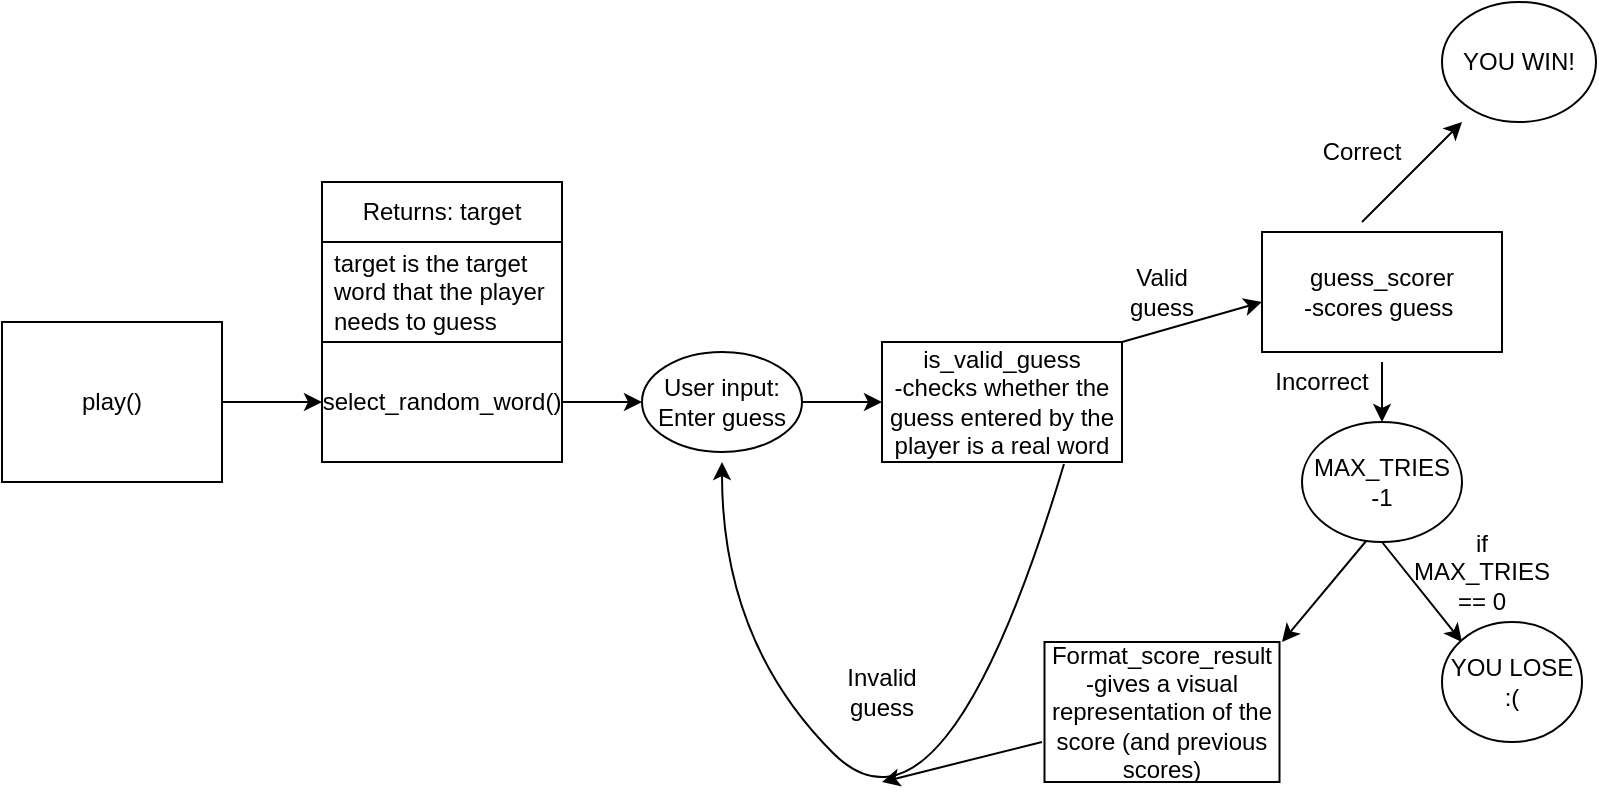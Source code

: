 <mxfile version="21.7.5" type="device">
  <diagram name="Page-1" id="hGSDvJTNyQAQuqX4ZTtV">
    <mxGraphModel dx="808" dy="491" grid="1" gridSize="10" guides="1" tooltips="1" connect="1" arrows="1" fold="1" page="1" pageScale="1" pageWidth="827" pageHeight="1169" math="0" shadow="0">
      <root>
        <mxCell id="0" />
        <mxCell id="1" parent="0" />
        <mxCell id="NjUKlivvjxZNN1RNdEBk-2" style="edgeStyle=orthogonalEdgeStyle;rounded=0;orthogonalLoop=1;jettySize=auto;html=1;exitX=1;exitY=0.5;exitDx=0;exitDy=0;" edge="1" parent="1" source="NjUKlivvjxZNN1RNdEBk-1">
          <mxGeometry relative="1" as="geometry">
            <mxPoint x="190" y="200" as="targetPoint" />
          </mxGeometry>
        </mxCell>
        <mxCell id="NjUKlivvjxZNN1RNdEBk-1" value="play()" style="rounded=0;whiteSpace=wrap;html=1;" vertex="1" parent="1">
          <mxGeometry x="30" y="160" width="110" height="80" as="geometry" />
        </mxCell>
        <mxCell id="NjUKlivvjxZNN1RNdEBk-12" style="edgeStyle=orthogonalEdgeStyle;rounded=0;orthogonalLoop=1;jettySize=auto;html=1;" edge="1" parent="1" source="NjUKlivvjxZNN1RNdEBk-3">
          <mxGeometry relative="1" as="geometry">
            <mxPoint x="350" y="200" as="targetPoint" />
          </mxGeometry>
        </mxCell>
        <mxCell id="NjUKlivvjxZNN1RNdEBk-3" value="select_random_word()" style="rounded=0;whiteSpace=wrap;html=1;" vertex="1" parent="1">
          <mxGeometry x="190" y="170" width="120" height="60" as="geometry" />
        </mxCell>
        <mxCell id="NjUKlivvjxZNN1RNdEBk-8" value="Returns: target" style="swimlane;fontStyle=0;childLayout=stackLayout;horizontal=1;startSize=30;horizontalStack=0;resizeParent=1;resizeParentMax=0;resizeLast=0;collapsible=1;marginBottom=0;whiteSpace=wrap;html=1;" vertex="1" parent="1">
          <mxGeometry x="190" y="90" width="120" height="80" as="geometry" />
        </mxCell>
        <mxCell id="NjUKlivvjxZNN1RNdEBk-9" value="target is the target word that the player needs to guess" style="text;strokeColor=none;fillColor=none;align=left;verticalAlign=middle;spacingLeft=4;spacingRight=4;overflow=hidden;points=[[0,0.5],[1,0.5]];portConstraint=eastwest;rotatable=0;whiteSpace=wrap;html=1;" vertex="1" parent="NjUKlivvjxZNN1RNdEBk-8">
          <mxGeometry y="30" width="120" height="50" as="geometry" />
        </mxCell>
        <mxCell id="NjUKlivvjxZNN1RNdEBk-18" style="edgeStyle=orthogonalEdgeStyle;rounded=0;orthogonalLoop=1;jettySize=auto;html=1;" edge="1" parent="1" source="NjUKlivvjxZNN1RNdEBk-13">
          <mxGeometry relative="1" as="geometry">
            <mxPoint x="470" y="200" as="targetPoint" />
          </mxGeometry>
        </mxCell>
        <mxCell id="NjUKlivvjxZNN1RNdEBk-13" value="User input:&lt;br&gt;Enter guess" style="ellipse;whiteSpace=wrap;html=1;" vertex="1" parent="1">
          <mxGeometry x="350" y="175" width="80" height="50" as="geometry" />
        </mxCell>
        <mxCell id="NjUKlivvjxZNN1RNdEBk-19" value="is_valid_guess&lt;br&gt;-checks whether the guess entered by the player is a real word" style="rounded=0;whiteSpace=wrap;html=1;" vertex="1" parent="1">
          <mxGeometry x="470" y="170" width="120" height="60" as="geometry" />
        </mxCell>
        <mxCell id="NjUKlivvjxZNN1RNdEBk-23" value="" style="endArrow=classic;html=1;rounded=0;" edge="1" parent="1">
          <mxGeometry width="50" height="50" relative="1" as="geometry">
            <mxPoint x="590" y="170" as="sourcePoint" />
            <mxPoint x="660" y="150" as="targetPoint" />
          </mxGeometry>
        </mxCell>
        <mxCell id="NjUKlivvjxZNN1RNdEBk-24" value="" style="curved=1;endArrow=classic;html=1;rounded=0;exitX=1;exitY=1;exitDx=0;exitDy=0;" edge="1" parent="1">
          <mxGeometry width="50" height="50" relative="1" as="geometry">
            <mxPoint x="561" y="231" as="sourcePoint" />
            <mxPoint x="390" y="230" as="targetPoint" />
            <Array as="points">
              <mxPoint x="501" y="431" />
              <mxPoint x="390" y="320" />
            </Array>
          </mxGeometry>
        </mxCell>
        <mxCell id="NjUKlivvjxZNN1RNdEBk-25" value="Invalid guess" style="text;html=1;strokeColor=none;fillColor=none;align=center;verticalAlign=middle;whiteSpace=wrap;rounded=0;" vertex="1" parent="1">
          <mxGeometry x="440" y="330" width="60" height="30" as="geometry" />
        </mxCell>
        <mxCell id="NjUKlivvjxZNN1RNdEBk-26" value="Valid guess" style="text;html=1;strokeColor=none;fillColor=none;align=center;verticalAlign=middle;whiteSpace=wrap;rounded=0;" vertex="1" parent="1">
          <mxGeometry x="580" y="130" width="60" height="30" as="geometry" />
        </mxCell>
        <mxCell id="NjUKlivvjxZNN1RNdEBk-27" value="guess_scorer&lt;br&gt;-scores guess&amp;nbsp;" style="rounded=0;whiteSpace=wrap;html=1;" vertex="1" parent="1">
          <mxGeometry x="660" y="115" width="120" height="60" as="geometry" />
        </mxCell>
        <mxCell id="NjUKlivvjxZNN1RNdEBk-29" value="Correct" style="text;html=1;strokeColor=none;fillColor=none;align=center;verticalAlign=middle;whiteSpace=wrap;rounded=0;" vertex="1" parent="1">
          <mxGeometry x="680" y="60" width="60" height="30" as="geometry" />
        </mxCell>
        <mxCell id="NjUKlivvjxZNN1RNdEBk-35" value="YOU WIN!" style="ellipse;whiteSpace=wrap;html=1;" vertex="1" parent="1">
          <mxGeometry x="750" width="77" height="60" as="geometry" />
        </mxCell>
        <mxCell id="NjUKlivvjxZNN1RNdEBk-37" value="" style="endArrow=classic;html=1;rounded=0;" edge="1" parent="1">
          <mxGeometry width="50" height="50" relative="1" as="geometry">
            <mxPoint x="720" y="180" as="sourcePoint" />
            <mxPoint x="720" y="210" as="targetPoint" />
          </mxGeometry>
        </mxCell>
        <mxCell id="NjUKlivvjxZNN1RNdEBk-38" value="Incorrect" style="text;html=1;strokeColor=none;fillColor=none;align=center;verticalAlign=middle;whiteSpace=wrap;rounded=0;" vertex="1" parent="1">
          <mxGeometry x="660" y="175" width="60" height="30" as="geometry" />
        </mxCell>
        <mxCell id="NjUKlivvjxZNN1RNdEBk-39" value="" style="endArrow=classic;html=1;rounded=0;" edge="1" parent="1">
          <mxGeometry width="50" height="50" relative="1" as="geometry">
            <mxPoint x="720" y="260" as="sourcePoint" />
            <mxPoint x="670" y="320" as="targetPoint" />
          </mxGeometry>
        </mxCell>
        <mxCell id="NjUKlivvjxZNN1RNdEBk-40" value="Format_score_result&lt;br&gt;-gives a visual representation of the score (and previous scores)" style="rounded=0;whiteSpace=wrap;html=1;" vertex="1" parent="1">
          <mxGeometry x="551.25" y="320" width="117.5" height="70" as="geometry" />
        </mxCell>
        <mxCell id="NjUKlivvjxZNN1RNdEBk-41" value="" style="endArrow=classic;html=1;rounded=0;" edge="1" parent="1">
          <mxGeometry width="50" height="50" relative="1" as="geometry">
            <mxPoint x="550" y="370" as="sourcePoint" />
            <mxPoint x="470" y="390" as="targetPoint" />
          </mxGeometry>
        </mxCell>
        <mxCell id="NjUKlivvjxZNN1RNdEBk-42" value="" style="endArrow=classic;html=1;rounded=0;" edge="1" parent="1">
          <mxGeometry width="50" height="50" relative="1" as="geometry">
            <mxPoint x="710" y="110" as="sourcePoint" />
            <mxPoint x="760" y="60" as="targetPoint" />
          </mxGeometry>
        </mxCell>
        <mxCell id="NjUKlivvjxZNN1RNdEBk-43" value="MAX_TRIES -1" style="ellipse;whiteSpace=wrap;html=1;" vertex="1" parent="1">
          <mxGeometry x="680" y="210" width="80" height="60" as="geometry" />
        </mxCell>
        <mxCell id="NjUKlivvjxZNN1RNdEBk-45" value="" style="endArrow=classic;html=1;rounded=0;" edge="1" parent="1">
          <mxGeometry width="50" height="50" relative="1" as="geometry">
            <mxPoint x="720" y="270" as="sourcePoint" />
            <mxPoint x="760" y="320" as="targetPoint" />
          </mxGeometry>
        </mxCell>
        <mxCell id="NjUKlivvjxZNN1RNdEBk-46" value="YOU LOSE :(" style="ellipse;whiteSpace=wrap;html=1;" vertex="1" parent="1">
          <mxGeometry x="750" y="310" width="70" height="60" as="geometry" />
        </mxCell>
        <mxCell id="NjUKlivvjxZNN1RNdEBk-47" value="if MAX_TRIES == 0" style="text;html=1;strokeColor=none;fillColor=none;align=center;verticalAlign=middle;whiteSpace=wrap;rounded=0;" vertex="1" parent="1">
          <mxGeometry x="740" y="270" width="60" height="30" as="geometry" />
        </mxCell>
      </root>
    </mxGraphModel>
  </diagram>
</mxfile>
